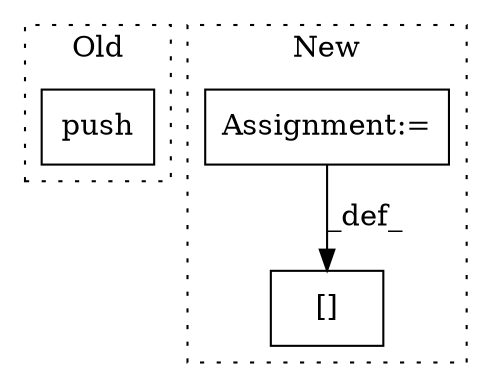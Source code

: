 digraph G {
subgraph cluster0 {
1 [label="push" a="32" s="1237,1272" l="5,1" shape="box"];
label = "Old";
style="dotted";
}
subgraph cluster1 {
2 [label="[]" a="2" s="1986,2010" l="11,1" shape="box"];
3 [label="Assignment:=" a="7" s="2011" l="1" shape="box"];
label = "New";
style="dotted";
}
3 -> 2 [label="_def_"];
}